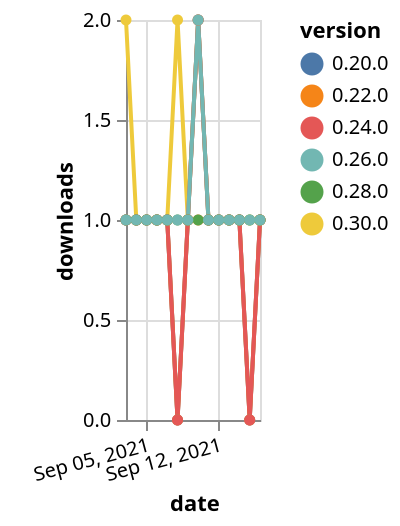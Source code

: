 {"$schema": "https://vega.github.io/schema/vega-lite/v5.json", "description": "A simple bar chart with embedded data.", "data": {"values": [{"date": "2021-09-03", "total": 325, "delta": 1, "version": "0.20.0"}, {"date": "2021-09-04", "total": 326, "delta": 1, "version": "0.20.0"}, {"date": "2021-09-05", "total": 327, "delta": 1, "version": "0.20.0"}, {"date": "2021-09-06", "total": 328, "delta": 1, "version": "0.20.0"}, {"date": "2021-09-07", "total": 329, "delta": 1, "version": "0.20.0"}, {"date": "2021-09-08", "total": 329, "delta": 0, "version": "0.20.0"}, {"date": "2021-09-09", "total": 330, "delta": 1, "version": "0.20.0"}, {"date": "2021-09-10", "total": 332, "delta": 2, "version": "0.20.0"}, {"date": "2021-09-11", "total": 333, "delta": 1, "version": "0.20.0"}, {"date": "2021-09-12", "total": 334, "delta": 1, "version": "0.20.0"}, {"date": "2021-09-13", "total": 335, "delta": 1, "version": "0.20.0"}, {"date": "2021-09-14", "total": 336, "delta": 1, "version": "0.20.0"}, {"date": "2021-09-15", "total": 336, "delta": 0, "version": "0.20.0"}, {"date": "2021-09-16", "total": 337, "delta": 1, "version": "0.20.0"}, {"date": "2021-09-03", "total": 173, "delta": 1, "version": "0.22.0"}, {"date": "2021-09-04", "total": 174, "delta": 1, "version": "0.22.0"}, {"date": "2021-09-05", "total": 175, "delta": 1, "version": "0.22.0"}, {"date": "2021-09-06", "total": 176, "delta": 1, "version": "0.22.0"}, {"date": "2021-09-07", "total": 177, "delta": 1, "version": "0.22.0"}, {"date": "2021-09-08", "total": 177, "delta": 0, "version": "0.22.0"}, {"date": "2021-09-09", "total": 178, "delta": 1, "version": "0.22.0"}, {"date": "2021-09-10", "total": 179, "delta": 1, "version": "0.22.0"}, {"date": "2021-09-11", "total": 180, "delta": 1, "version": "0.22.0"}, {"date": "2021-09-12", "total": 181, "delta": 1, "version": "0.22.0"}, {"date": "2021-09-13", "total": 182, "delta": 1, "version": "0.22.0"}, {"date": "2021-09-14", "total": 183, "delta": 1, "version": "0.22.0"}, {"date": "2021-09-15", "total": 183, "delta": 0, "version": "0.22.0"}, {"date": "2021-09-16", "total": 184, "delta": 1, "version": "0.22.0"}, {"date": "2021-09-03", "total": 115, "delta": 2, "version": "0.30.0"}, {"date": "2021-09-04", "total": 116, "delta": 1, "version": "0.30.0"}, {"date": "2021-09-05", "total": 117, "delta": 1, "version": "0.30.0"}, {"date": "2021-09-06", "total": 118, "delta": 1, "version": "0.30.0"}, {"date": "2021-09-07", "total": 119, "delta": 1, "version": "0.30.0"}, {"date": "2021-09-08", "total": 121, "delta": 2, "version": "0.30.0"}, {"date": "2021-09-09", "total": 122, "delta": 1, "version": "0.30.0"}, {"date": "2021-09-10", "total": 124, "delta": 2, "version": "0.30.0"}, {"date": "2021-09-11", "total": 125, "delta": 1, "version": "0.30.0"}, {"date": "2021-09-12", "total": 126, "delta": 1, "version": "0.30.0"}, {"date": "2021-09-13", "total": 127, "delta": 1, "version": "0.30.0"}, {"date": "2021-09-14", "total": 128, "delta": 1, "version": "0.30.0"}, {"date": "2021-09-15", "total": 129, "delta": 1, "version": "0.30.0"}, {"date": "2021-09-16", "total": 130, "delta": 1, "version": "0.30.0"}, {"date": "2021-09-03", "total": 157, "delta": 1, "version": "0.24.0"}, {"date": "2021-09-04", "total": 158, "delta": 1, "version": "0.24.0"}, {"date": "2021-09-05", "total": 159, "delta": 1, "version": "0.24.0"}, {"date": "2021-09-06", "total": 160, "delta": 1, "version": "0.24.0"}, {"date": "2021-09-07", "total": 161, "delta": 1, "version": "0.24.0"}, {"date": "2021-09-08", "total": 161, "delta": 0, "version": "0.24.0"}, {"date": "2021-09-09", "total": 162, "delta": 1, "version": "0.24.0"}, {"date": "2021-09-10", "total": 164, "delta": 2, "version": "0.24.0"}, {"date": "2021-09-11", "total": 165, "delta": 1, "version": "0.24.0"}, {"date": "2021-09-12", "total": 166, "delta": 1, "version": "0.24.0"}, {"date": "2021-09-13", "total": 167, "delta": 1, "version": "0.24.0"}, {"date": "2021-09-14", "total": 168, "delta": 1, "version": "0.24.0"}, {"date": "2021-09-15", "total": 168, "delta": 0, "version": "0.24.0"}, {"date": "2021-09-16", "total": 169, "delta": 1, "version": "0.24.0"}, {"date": "2021-09-03", "total": 166, "delta": 1, "version": "0.28.0"}, {"date": "2021-09-04", "total": 167, "delta": 1, "version": "0.28.0"}, {"date": "2021-09-05", "total": 168, "delta": 1, "version": "0.28.0"}, {"date": "2021-09-06", "total": 169, "delta": 1, "version": "0.28.0"}, {"date": "2021-09-07", "total": 170, "delta": 1, "version": "0.28.0"}, {"date": "2021-09-08", "total": 171, "delta": 1, "version": "0.28.0"}, {"date": "2021-09-09", "total": 172, "delta": 1, "version": "0.28.0"}, {"date": "2021-09-10", "total": 173, "delta": 1, "version": "0.28.0"}, {"date": "2021-09-11", "total": 174, "delta": 1, "version": "0.28.0"}, {"date": "2021-09-12", "total": 175, "delta": 1, "version": "0.28.0"}, {"date": "2021-09-13", "total": 176, "delta": 1, "version": "0.28.0"}, {"date": "2021-09-14", "total": 177, "delta": 1, "version": "0.28.0"}, {"date": "2021-09-15", "total": 178, "delta": 1, "version": "0.28.0"}, {"date": "2021-09-16", "total": 179, "delta": 1, "version": "0.28.0"}, {"date": "2021-09-03", "total": 145, "delta": 1, "version": "0.26.0"}, {"date": "2021-09-04", "total": 146, "delta": 1, "version": "0.26.0"}, {"date": "2021-09-05", "total": 147, "delta": 1, "version": "0.26.0"}, {"date": "2021-09-06", "total": 148, "delta": 1, "version": "0.26.0"}, {"date": "2021-09-07", "total": 149, "delta": 1, "version": "0.26.0"}, {"date": "2021-09-08", "total": 150, "delta": 1, "version": "0.26.0"}, {"date": "2021-09-09", "total": 151, "delta": 1, "version": "0.26.0"}, {"date": "2021-09-10", "total": 153, "delta": 2, "version": "0.26.0"}, {"date": "2021-09-11", "total": 154, "delta": 1, "version": "0.26.0"}, {"date": "2021-09-12", "total": 155, "delta": 1, "version": "0.26.0"}, {"date": "2021-09-13", "total": 156, "delta": 1, "version": "0.26.0"}, {"date": "2021-09-14", "total": 157, "delta": 1, "version": "0.26.0"}, {"date": "2021-09-15", "total": 158, "delta": 1, "version": "0.26.0"}, {"date": "2021-09-16", "total": 159, "delta": 1, "version": "0.26.0"}]}, "width": "container", "mark": {"type": "line", "point": {"filled": true}}, "encoding": {"x": {"field": "date", "type": "temporal", "timeUnit": "yearmonthdate", "title": "date", "axis": {"labelAngle": -15}}, "y": {"field": "delta", "type": "quantitative", "title": "downloads"}, "color": {"field": "version", "type": "nominal"}, "tooltip": {"field": "delta"}}}